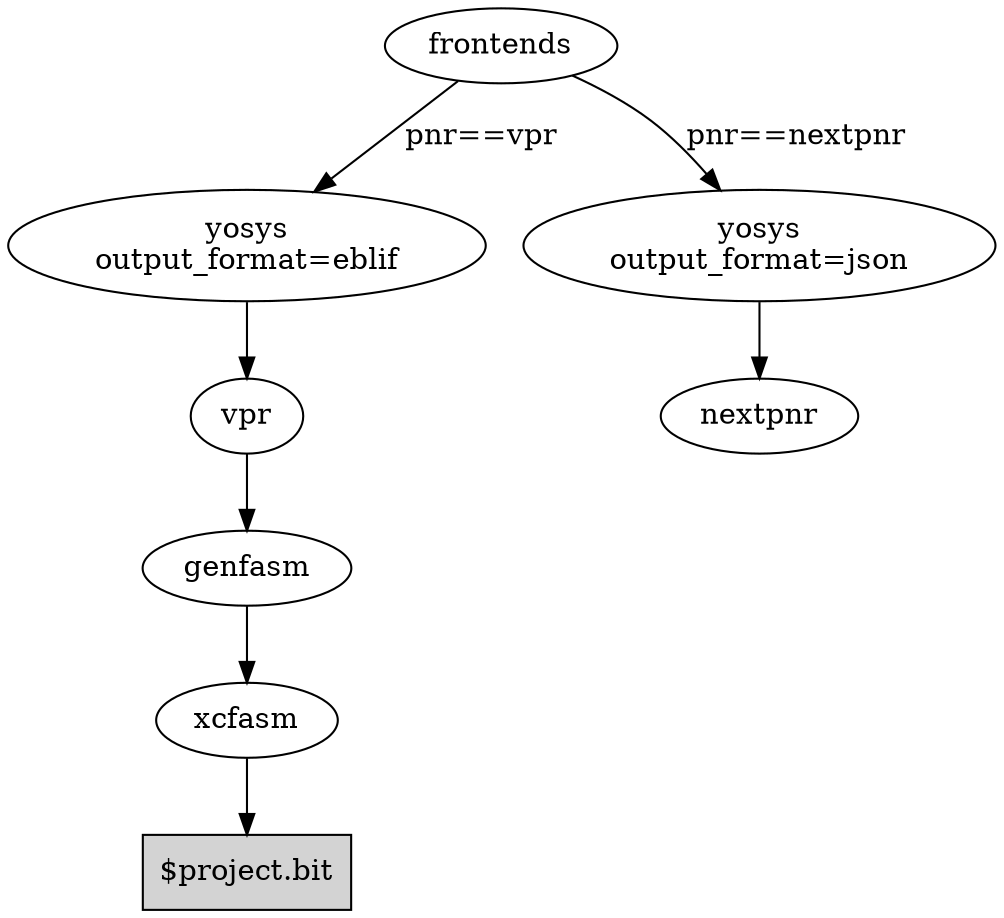 digraph G {
yosyseblif [label="yosys\noutput_format=eblif"]
yosysjson [label="yosys\noutput_format=json"]
"$project.bit" [shape=box,style=filled]

frontends -> yosysjson[label="pnr==nextpnr         "];
frontends -> yosyseblif[label="pnr==vpr         "];
yosysjson -> nextpnr;
yosyseblif -> vpr;
vpr -> genfasm;
genfasm -> xcfasm;
xcfasm -> "$project.bit";
}